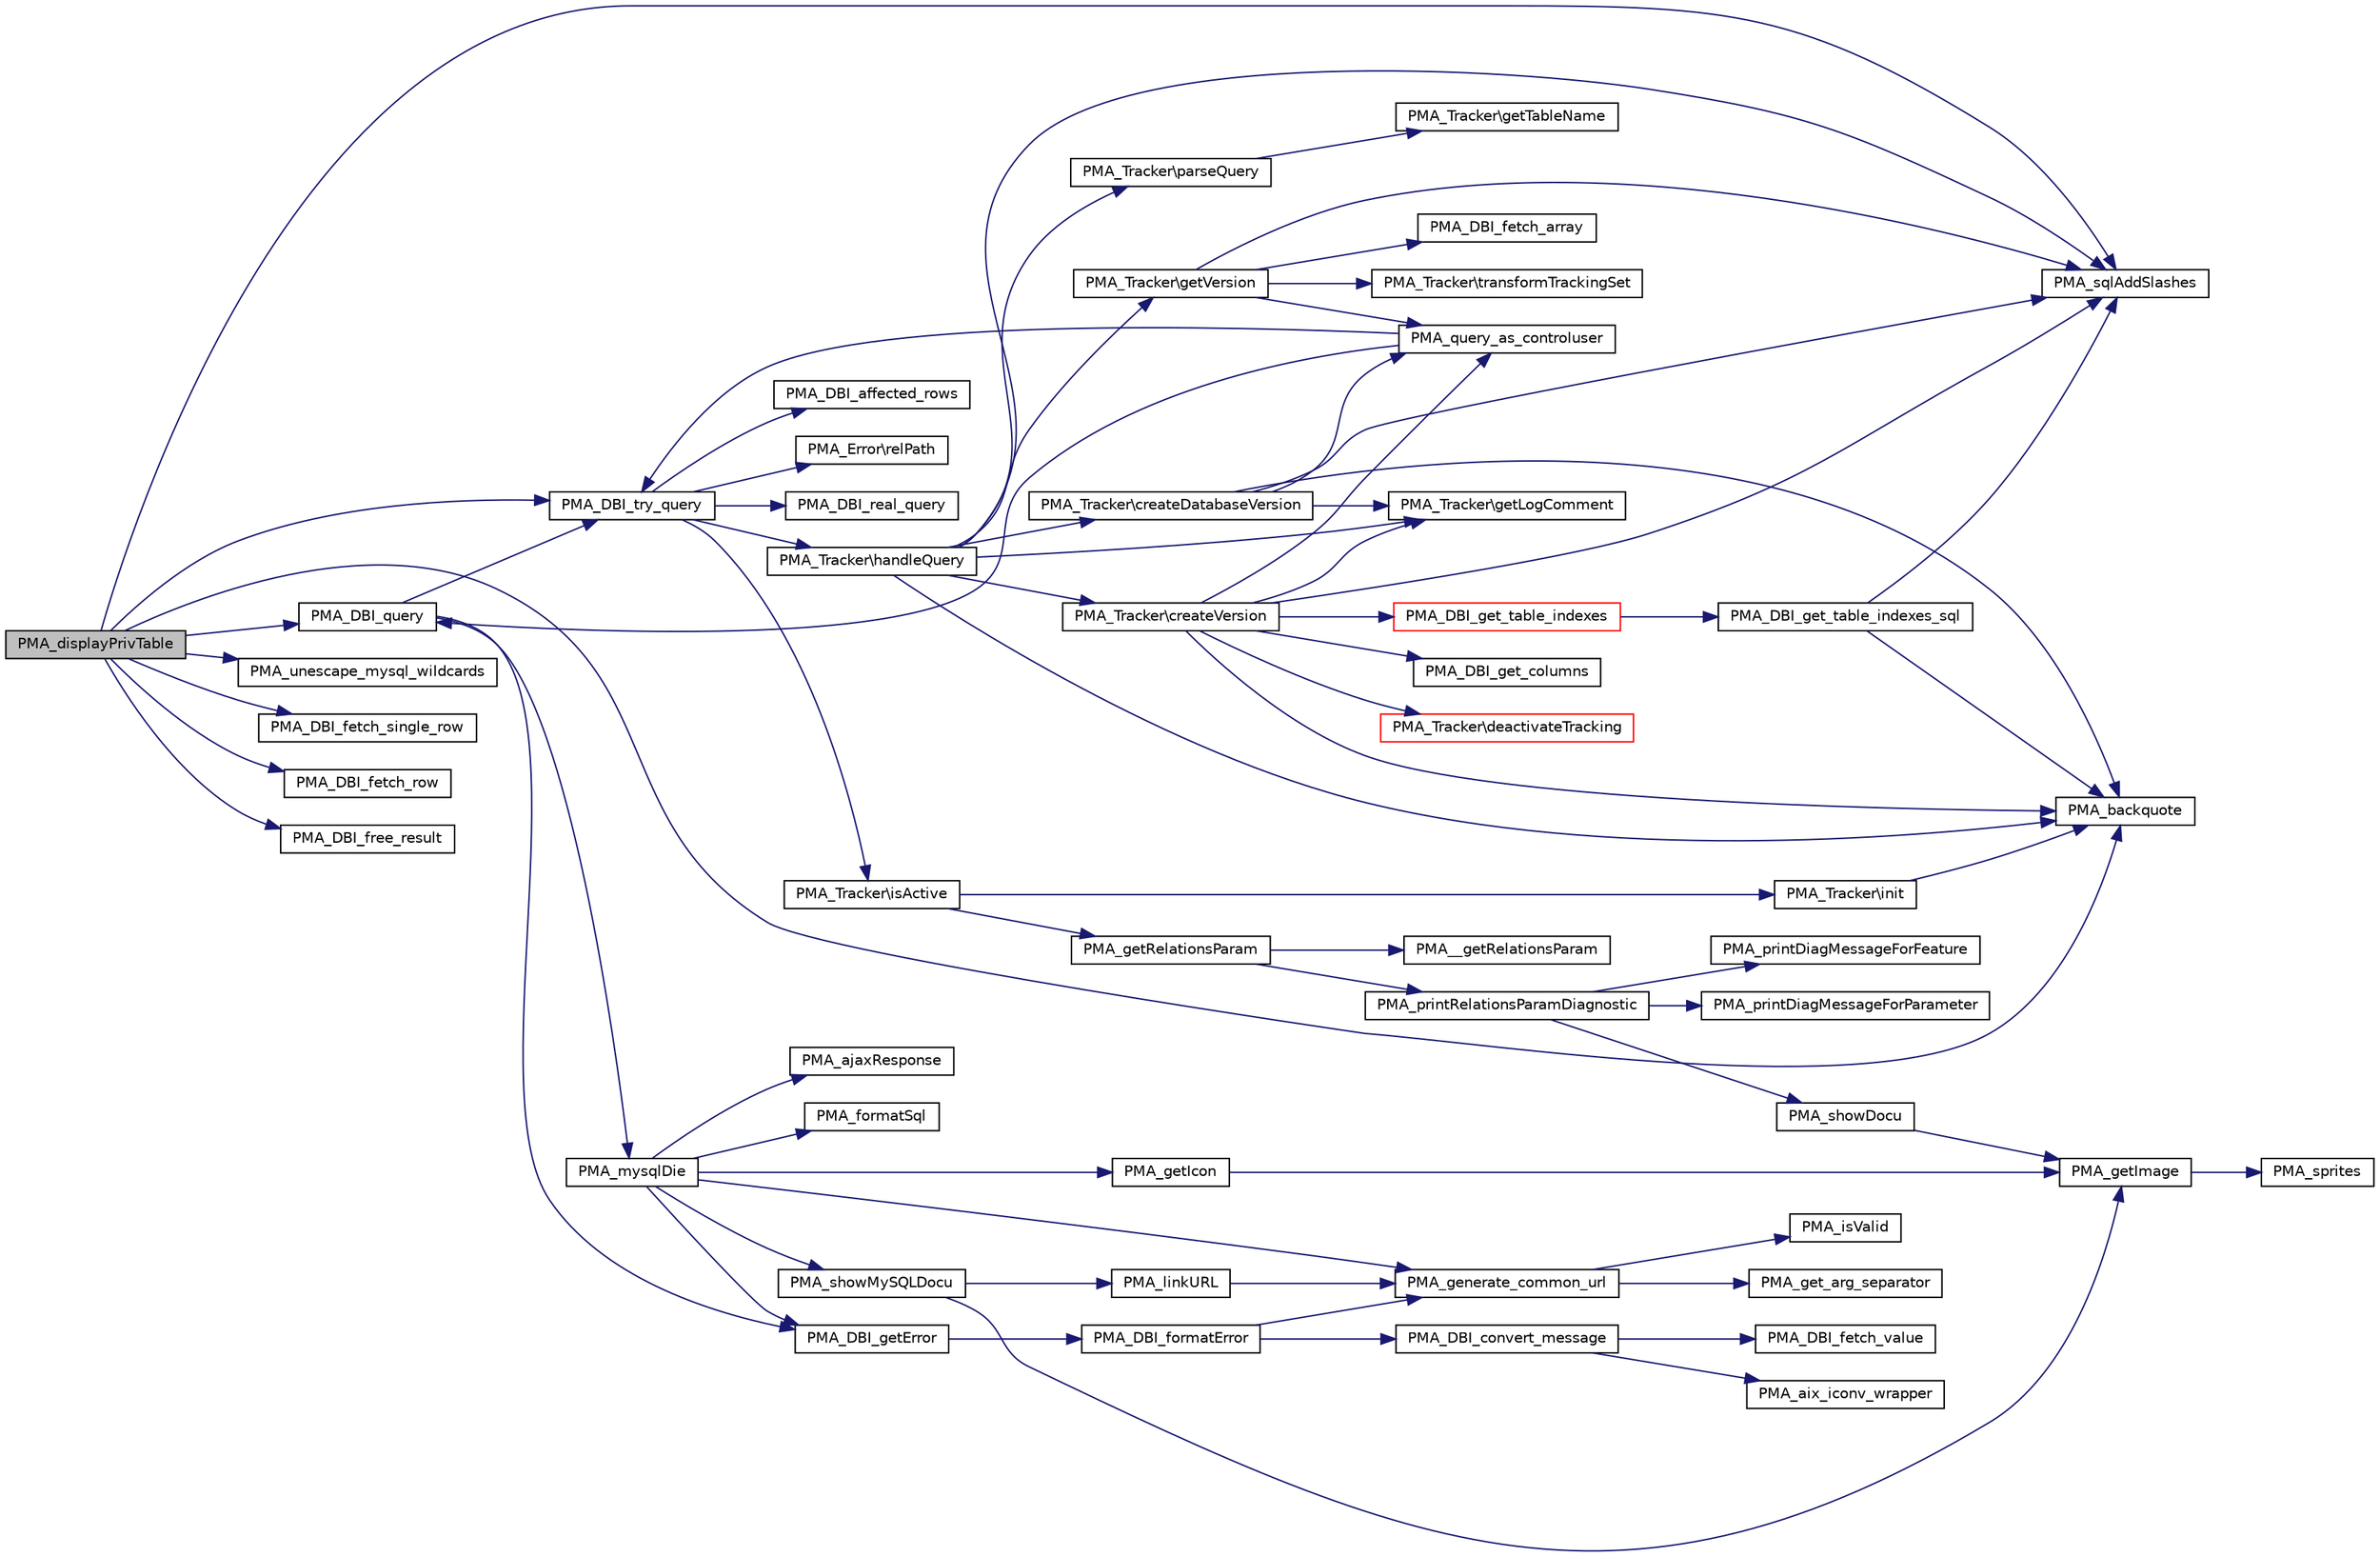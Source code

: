 digraph G
{
  edge [fontname="Helvetica",fontsize="10",labelfontname="Helvetica",labelfontsize="10"];
  node [fontname="Helvetica",fontsize="10",shape=record];
  rankdir="LR";
  Node1 [label="PMA_displayPrivTable",height=0.2,width=0.4,color="black", fillcolor="grey75", style="filled" fontcolor="black"];
  Node1 -> Node2 [color="midnightblue",fontsize="10",style="solid",fontname="Helvetica"];
  Node2 [label="PMA_sqlAddSlashes",height=0.2,width=0.4,color="black", fillcolor="white", style="filled",URL="$common_8lib_8php.html#a799062f79f401d1f20735d292d008eaf",tooltip="Add slashes before &quot;&#39;&quot; and &quot;\&quot; characters so a value containing them can be used in a sql comparison..."];
  Node1 -> Node3 [color="midnightblue",fontsize="10",style="solid",fontname="Helvetica"];
  Node3 [label="PMA_unescape_mysql_wildcards",height=0.2,width=0.4,color="black", fillcolor="white", style="filled",URL="$common_8lib_8php.html#a9363af68c0b0b65642eaa91e0e0d210b",tooltip="removes slashes before &quot;_&quot; and &quot;%&quot; characters Note: This function does not unescape backslashes!..."];
  Node1 -> Node4 [color="midnightblue",fontsize="10",style="solid",fontname="Helvetica"];
  Node4 [label="PMA_DBI_fetch_single_row",height=0.2,width=0.4,color="black", fillcolor="white", style="filled",URL="$database__interface_8lib_8php.html#af7470c691b76d49d21241321e9131b91",tooltip="returns only the first row from the result"];
  Node1 -> Node5 [color="midnightblue",fontsize="10",style="solid",fontname="Helvetica"];
  Node5 [label="PMA_DBI_query",height=0.2,width=0.4,color="black", fillcolor="white", style="filled",URL="$database__interface_8lib_8php.html#ab439cded0e18a60e731e76aa4567c089",tooltip="runs a query"];
  Node5 -> Node6 [color="midnightblue",fontsize="10",style="solid",fontname="Helvetica"];
  Node6 [label="PMA_DBI_try_query",height=0.2,width=0.4,color="black", fillcolor="white", style="filled",URL="$database__interface_8lib_8php.html#af4f8622d2f5df7858e4e6ca425ac0274",tooltip="runs a query and returns the result"];
  Node6 -> Node7 [color="midnightblue",fontsize="10",style="solid",fontname="Helvetica"];
  Node7 [label="PMA_DBI_real_query",height=0.2,width=0.4,color="black", fillcolor="white", style="filled",URL="$drizzle_8dbi_8lib_8php.html#a08ba0b503ffbca6710452ba365580035",tooltip="runs a query and returns the result"];
  Node6 -> Node8 [color="midnightblue",fontsize="10",style="solid",fontname="Helvetica"];
  Node8 [label="PMA_DBI_affected_rows",height=0.2,width=0.4,color="black", fillcolor="white", style="filled",URL="$drizzle_8dbi_8lib_8php.html#a861ab5849e4d7f8dab6daaac0071bc15",tooltip="returns the number of rows affected by last query"];
  Node6 -> Node9 [color="midnightblue",fontsize="10",style="solid",fontname="Helvetica"];
  Node9 [label="PMA_Error\\relPath",height=0.2,width=0.4,color="black", fillcolor="white", style="filled",URL="$classPMA__Error.html#a772a7752d93cec8385e0f13af46d376a",tooltip="return short relative path to phpMyAdmin basedir"];
  Node6 -> Node10 [color="midnightblue",fontsize="10",style="solid",fontname="Helvetica"];
  Node10 [label="PMA_Tracker\\isActive",height=0.2,width=0.4,color="black", fillcolor="white", style="filled",URL="$classPMA__Tracker.html#ae5dd143f48e845ae4346da01dfef5d4a",tooltip="Gets the on/off value of the Tracker module, starts initialization."];
  Node10 -> Node11 [color="midnightblue",fontsize="10",style="solid",fontname="Helvetica"];
  Node11 [label="PMA_getRelationsParam",height=0.2,width=0.4,color="black", fillcolor="white", style="filled",URL="$relation_8lib_8php.html#ad4dd08fb9ba9908cd15afb5ac92a2656"];
  Node11 -> Node12 [color="midnightblue",fontsize="10",style="solid",fontname="Helvetica"];
  Node12 [label="PMA__getRelationsParam",height=0.2,width=0.4,color="black", fillcolor="white", style="filled",URL="$relation_8lib_8php.html#aa1b2e6f08d1925e8d0962d508797be28",tooltip="Defines the relation parameters for the current user just a copy of the functions used for relations ..."];
  Node11 -> Node13 [color="midnightblue",fontsize="10",style="solid",fontname="Helvetica"];
  Node13 [label="PMA_printRelationsParamDiagnostic",height=0.2,width=0.4,color="black", fillcolor="white", style="filled",URL="$relation_8lib_8php.html#ada1ffd8f6d6d53e802e2e83d7044a944",tooltip="prints out diagnostic info for pma relation feature"];
  Node13 -> Node14 [color="midnightblue",fontsize="10",style="solid",fontname="Helvetica"];
  Node14 [label="PMA_printDiagMessageForParameter",height=0.2,width=0.4,color="black", fillcolor="white", style="filled",URL="$relation_8lib_8php.html#ab84232d07cff893a8a0fc7fed961d1fc",tooltip="prints out one diagnostic message for a configuration parameter"];
  Node13 -> Node15 [color="midnightblue",fontsize="10",style="solid",fontname="Helvetica"];
  Node15 [label="PMA_printDiagMessageForFeature",height=0.2,width=0.4,color="black", fillcolor="white", style="filled",URL="$relation_8lib_8php.html#ae1e3802955752a85b4488038675cdaa9",tooltip="prints out one diagnostic message for a feature"];
  Node13 -> Node16 [color="midnightblue",fontsize="10",style="solid",fontname="Helvetica"];
  Node16 [label="PMA_showDocu",height=0.2,width=0.4,color="black", fillcolor="white", style="filled",URL="$common_8lib_8php.html#a05d65951adf23dc8f245dbca3a1af7ef",tooltip="Displays a link to the phpMyAdmin documentation."];
  Node16 -> Node17 [color="midnightblue",fontsize="10",style="solid",fontname="Helvetica"];
  Node17 [label="PMA_getImage",height=0.2,width=0.4,color="black", fillcolor="white", style="filled",URL="$common_8lib_8php.html#a54fdec9763bf305a5082d23a5d7d5957",tooltip="Returns an HTML IMG tag for a particular image from a theme, which may be an actual file or an icon f..."];
  Node17 -> Node18 [color="midnightblue",fontsize="10",style="solid",fontname="Helvetica"];
  Node18 [label="PMA_sprites",height=0.2,width=0.4,color="black", fillcolor="white", style="filled",URL="$original_2sprites_8lib_8php.html#adb1d24853efb54486657e2e22bd9755e"];
  Node10 -> Node19 [color="midnightblue",fontsize="10",style="solid",fontname="Helvetica"];
  Node19 [label="PMA_Tracker\\init",height=0.2,width=0.4,color="black", fillcolor="white", style="filled",URL="$classPMA__Tracker.html#a16fc618785cb34b7b36b2fb833600d33",tooltip="Initializes settings."];
  Node19 -> Node20 [color="midnightblue",fontsize="10",style="solid",fontname="Helvetica"];
  Node20 [label="PMA_backquote",height=0.2,width=0.4,color="black", fillcolor="white", style="filled",URL="$common_8lib_8php.html#a81c4628f679a153bb4475c5ee2ae49ec",tooltip="Adds backquotes on both sides of a database, table or field name."];
  Node6 -> Node21 [color="midnightblue",fontsize="10",style="solid",fontname="Helvetica"];
  Node21 [label="PMA_Tracker\\handleQuery",height=0.2,width=0.4,color="black", fillcolor="white", style="filled",URL="$classPMA__Tracker.html#a45bbf8cbb24c0cc3e379a0abf0ecee10",tooltip="Analyzes a given SQL statement and saves tracking data."];
  Node21 -> Node22 [color="midnightblue",fontsize="10",style="solid",fontname="Helvetica"];
  Node22 [label="PMA_Tracker\\parseQuery",height=0.2,width=0.4,color="black", fillcolor="white", style="filled",URL="$classPMA__Tracker.html#a0ed18d54f03c8774c52bb5e77af57b13",tooltip="Parses a query."];
  Node22 -> Node23 [color="midnightblue",fontsize="10",style="solid",fontname="Helvetica"];
  Node23 [label="PMA_Tracker\\getTableName",height=0.2,width=0.4,color="black", fillcolor="white", style="filled",URL="$classPMA__Tracker.html#a4638f7bb0092dfe0823e710523ff7151",tooltip="Parses the name of a table from a SQL statement substring."];
  Node21 -> Node24 [color="midnightblue",fontsize="10",style="solid",fontname="Helvetica"];
  Node24 [label="PMA_Tracker\\getVersion",height=0.2,width=0.4,color="black", fillcolor="white", style="filled",URL="$classPMA__Tracker.html#a315294423a060736a4c5a35ec099943e",tooltip="Gets the newest version of a tracking job (in other words: gets the HEAD version)."];
  Node24 -> Node2 [color="midnightblue",fontsize="10",style="solid",fontname="Helvetica"];
  Node24 -> Node25 [color="midnightblue",fontsize="10",style="solid",fontname="Helvetica"];
  Node25 [label="PMA_Tracker\\transformTrackingSet",height=0.2,width=0.4,color="black", fillcolor="white", style="filled",URL="$classPMA__Tracker.html#a1ceeb83cd800f8273fb050439f8278da",tooltip="Transforms tracking set for Drizzle, which has no SET type."];
  Node24 -> Node26 [color="midnightblue",fontsize="10",style="solid",fontname="Helvetica"];
  Node26 [label="PMA_DBI_fetch_array",height=0.2,width=0.4,color="black", fillcolor="white", style="filled",URL="$drizzle_8dbi_8lib_8php.html#a82910e461b1997b01dc49d76b7608e93",tooltip="returns array of rows with associative and numeric keys from $result"];
  Node24 -> Node27 [color="midnightblue",fontsize="10",style="solid",fontname="Helvetica"];
  Node27 [label="PMA_query_as_controluser",height=0.2,width=0.4,color="black", fillcolor="white", style="filled",URL="$relation_8lib_8php.html#ab6d57b38824545d660dcfcd4c864a177",tooltip="Executes a query as controluser if possible, otherwise as normal user."];
  Node27 -> Node5 [color="midnightblue",fontsize="10",style="solid",fontname="Helvetica"];
  Node27 -> Node6 [color="midnightblue",fontsize="10",style="solid",fontname="Helvetica"];
  Node21 -> Node28 [color="midnightblue",fontsize="10",style="solid",fontname="Helvetica"];
  Node28 [label="PMA_Tracker\\createVersion",height=0.2,width=0.4,color="black", fillcolor="white", style="filled",URL="$classPMA__Tracker.html#a42ffa6e4d6005801f830d64cb43160b5",tooltip="Creates tracking version of a table / view (in other words: create a job to track future changes on t..."];
  Node28 -> Node29 [color="midnightblue",fontsize="10",style="solid",fontname="Helvetica"];
  Node29 [label="PMA_DBI_get_columns",height=0.2,width=0.4,color="black", fillcolor="white", style="filled",URL="$database__interface_8lib_8php.html#a0f34de2c56a55fc2862bf26c489fc5aa",tooltip="Returns descriptions of columns in given table (all or given by $column)"];
  Node28 -> Node30 [color="midnightblue",fontsize="10",style="solid",fontname="Helvetica"];
  Node30 [label="PMA_DBI_get_table_indexes",height=0.2,width=0.4,color="red", fillcolor="white", style="filled",URL="$database__interface_8lib_8php.html#ad024afebf46c43570280d649c48954ba",tooltip="Returns indexes of a table."];
  Node30 -> Node31 [color="midnightblue",fontsize="10",style="solid",fontname="Helvetica"];
  Node31 [label="PMA_DBI_get_table_indexes_sql",height=0.2,width=0.4,color="black", fillcolor="white", style="filled",URL="$database__interface_8lib_8php.html#a08524b087dc87a07e0d838fdec49c77d",tooltip="Returns SQL for fetching information on table indexes (SHOW INDEXES)"];
  Node31 -> Node2 [color="midnightblue",fontsize="10",style="solid",fontname="Helvetica"];
  Node31 -> Node20 [color="midnightblue",fontsize="10",style="solid",fontname="Helvetica"];
  Node28 -> Node32 [color="midnightblue",fontsize="10",style="solid",fontname="Helvetica"];
  Node32 [label="PMA_Tracker\\getLogComment",height=0.2,width=0.4,color="black", fillcolor="white", style="filled",URL="$classPMA__Tracker.html#a09cf326169bfdd91ab8ac6a11b08df09",tooltip="Returns the comment line for the log."];
  Node28 -> Node20 [color="midnightblue",fontsize="10",style="solid",fontname="Helvetica"];
  Node28 -> Node2 [color="midnightblue",fontsize="10",style="solid",fontname="Helvetica"];
  Node28 -> Node27 [color="midnightblue",fontsize="10",style="solid",fontname="Helvetica"];
  Node28 -> Node33 [color="midnightblue",fontsize="10",style="solid",fontname="Helvetica"];
  Node33 [label="PMA_Tracker\\deactivateTracking",height=0.2,width=0.4,color="red", fillcolor="white", style="filled",URL="$classPMA__Tracker.html#a6aa4146352a53d1a8a02a7d082744cfa",tooltip="Deactivates tracking of a table."];
  Node21 -> Node34 [color="midnightblue",fontsize="10",style="solid",fontname="Helvetica"];
  Node34 [label="PMA_Tracker\\createDatabaseVersion",height=0.2,width=0.4,color="black", fillcolor="white", style="filled",URL="$classPMA__Tracker.html#a3aacc0c0e3b67d82419856773f536166",tooltip="Creates tracking version of a database (in other words: create a job to track future changes on the d..."];
  Node34 -> Node32 [color="midnightblue",fontsize="10",style="solid",fontname="Helvetica"];
  Node34 -> Node20 [color="midnightblue",fontsize="10",style="solid",fontname="Helvetica"];
  Node34 -> Node2 [color="midnightblue",fontsize="10",style="solid",fontname="Helvetica"];
  Node34 -> Node27 [color="midnightblue",fontsize="10",style="solid",fontname="Helvetica"];
  Node21 -> Node32 [color="midnightblue",fontsize="10",style="solid",fontname="Helvetica"];
  Node21 -> Node20 [color="midnightblue",fontsize="10",style="solid",fontname="Helvetica"];
  Node21 -> Node2 [color="midnightblue",fontsize="10",style="solid",fontname="Helvetica"];
  Node5 -> Node35 [color="midnightblue",fontsize="10",style="solid",fontname="Helvetica"];
  Node35 [label="PMA_mysqlDie",height=0.2,width=0.4,color="black", fillcolor="white", style="filled",URL="$common_8lib_8php.html#a4b5abc57e204c6266283131d03f66395",tooltip="Displays a MySQL error message in the right frame."];
  Node35 -> Node36 [color="midnightblue",fontsize="10",style="solid",fontname="Helvetica"];
  Node36 [label="PMA_DBI_getError",height=0.2,width=0.4,color="black", fillcolor="white", style="filled",URL="$drizzle_8dbi_8lib_8php.html#a704868d694079bc38c1947d370b8bf79",tooltip="returns last error message or false if no errors occured"];
  Node36 -> Node37 [color="midnightblue",fontsize="10",style="solid",fontname="Helvetica"];
  Node37 [label="PMA_DBI_formatError",height=0.2,width=0.4,color="black", fillcolor="white", style="filled",URL="$database__interface_8lib_8php.html#a53d2263f39303e561d76439d28f4a1be",tooltip="Formats database error message in a friendly way."];
  Node37 -> Node38 [color="midnightblue",fontsize="10",style="solid",fontname="Helvetica"];
  Node38 [label="PMA_DBI_convert_message",height=0.2,width=0.4,color="black", fillcolor="white", style="filled",URL="$database__interface_8lib_8php.html#a6f4e94ffe2e5c28f0ce9f23c2e65e74a",tooltip="converts charset of a mysql message, usually coming from mysql_error(), into PMA charset, usally UTF-8 uses language to charset mapping from mysql/share/errmsg.txt and charset names to ISO charset from information_schema.CHARACTER_SETS"];
  Node38 -> Node39 [color="midnightblue",fontsize="10",style="solid",fontname="Helvetica"];
  Node39 [label="PMA_DBI_fetch_value",height=0.2,width=0.4,color="black", fillcolor="white", style="filled",URL="$database__interface_8lib_8php.html#a772f12a953dd2908745bb16a8fa7b63a",tooltip="returns a single value from the given result or query, if the query or the result has more than one r..."];
  Node38 -> Node40 [color="midnightblue",fontsize="10",style="solid",fontname="Helvetica"];
  Node40 [label="PMA_aix_iconv_wrapper",height=0.2,width=0.4,color="black", fillcolor="white", style="filled",URL="$iconv__wrapper_8lib_8php.html#ae2a03599cbea1b2d682a18a39f87ba11",tooltip="Wrapper around IBM AIX iconv(), whose character set naming differs from the GNU version of iconv()..."];
  Node37 -> Node41 [color="midnightblue",fontsize="10",style="solid",fontname="Helvetica"];
  Node41 [label="PMA_generate_common_url",height=0.2,width=0.4,color="black", fillcolor="white", style="filled",URL="$url__generating_8lib_8php.html#ad5c0cfef7cb600a158a1ef5fa321a094",tooltip="Generates text with URL parameters."];
  Node41 -> Node42 [color="midnightblue",fontsize="10",style="solid",fontname="Helvetica"];
  Node42 [label="PMA_isValid",height=0.2,width=0.4,color="black", fillcolor="white", style="filled",URL="$core_8lib_8php.html#a1b8fd01cdfbdfaac35e692fcdaaad700",tooltip="checks given $var against $type or $compare"];
  Node41 -> Node43 [color="midnightblue",fontsize="10",style="solid",fontname="Helvetica"];
  Node43 [label="PMA_get_arg_separator",height=0.2,width=0.4,color="black", fillcolor="white", style="filled",URL="$url__generating_8lib_8php.html#a4ba0b6653c22a19615683ab743c1b4e1",tooltip="Returns url separator."];
  Node35 -> Node44 [color="midnightblue",fontsize="10",style="solid",fontname="Helvetica"];
  Node44 [label="PMA_formatSql",height=0.2,width=0.4,color="black", fillcolor="white", style="filled",URL="$common_8lib_8php.html#a7318464fb4bfbdb4c33b3257ad533ab6",tooltip="format sql strings"];
  Node35 -> Node45 [color="midnightblue",fontsize="10",style="solid",fontname="Helvetica"];
  Node45 [label="PMA_showMySQLDocu",height=0.2,width=0.4,color="black", fillcolor="white", style="filled",URL="$common_8lib_8php.html#a5b2c38942cb8fe55e02ba17d0bef9f15",tooltip="Displays a link to the official MySQL documentation."];
  Node45 -> Node46 [color="midnightblue",fontsize="10",style="solid",fontname="Helvetica"];
  Node46 [label="PMA_linkURL",height=0.2,width=0.4,color="black", fillcolor="white", style="filled",URL="$core_8lib_8php.html#a9bbc563e958307413cd9a83f70ff2590",tooltip="Returns link to (possibly) external site using defined redirector."];
  Node46 -> Node41 [color="midnightblue",fontsize="10",style="solid",fontname="Helvetica"];
  Node45 -> Node17 [color="midnightblue",fontsize="10",style="solid",fontname="Helvetica"];
  Node35 -> Node41 [color="midnightblue",fontsize="10",style="solid",fontname="Helvetica"];
  Node35 -> Node47 [color="midnightblue",fontsize="10",style="solid",fontname="Helvetica"];
  Node47 [label="PMA_getIcon",height=0.2,width=0.4,color="black", fillcolor="white", style="filled",URL="$common_8lib_8php.html#a73905c5a8a80014a8d299d0c74176316",tooltip="Returns an HTML IMG tag for a particular icon from a theme, which may be an actual file or an icon fr..."];
  Node47 -> Node17 [color="midnightblue",fontsize="10",style="solid",fontname="Helvetica"];
  Node35 -> Node48 [color="midnightblue",fontsize="10",style="solid",fontname="Helvetica"];
  Node48 [label="PMA_ajaxResponse",height=0.2,width=0.4,color="black", fillcolor="white", style="filled",URL="$common_8lib_8php.html#a8e357ad2d42095d9078580361cb77a96",tooltip="function that generates a json output for an ajax request and ends script execution"];
  Node5 -> Node36 [color="midnightblue",fontsize="10",style="solid",fontname="Helvetica"];
  Node1 -> Node49 [color="midnightblue",fontsize="10",style="solid",fontname="Helvetica"];
  Node49 [label="PMA_DBI_fetch_row",height=0.2,width=0.4,color="black", fillcolor="white", style="filled",URL="$drizzle_8dbi_8lib_8php.html#a76a677a68b562828af0dfe4467107d31",tooltip="returns array of rows with numeric keys from $result"];
  Node1 -> Node50 [color="midnightblue",fontsize="10",style="solid",fontname="Helvetica"];
  Node50 [label="PMA_DBI_free_result",height=0.2,width=0.4,color="black", fillcolor="white", style="filled",URL="$drizzle_8dbi_8lib_8php.html#a69ffa6649f3460798f5d0db03f1e2a5a",tooltip="Frees memory associated with the result."];
  Node1 -> Node6 [color="midnightblue",fontsize="10",style="solid",fontname="Helvetica"];
  Node1 -> Node20 [color="midnightblue",fontsize="10",style="solid",fontname="Helvetica"];
}
